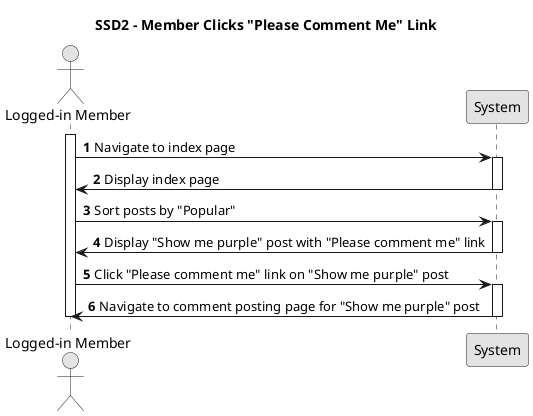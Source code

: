 @startuml SSD2
skinparam monochrome true
skinparam packageStyle rectangle
skinparam shadowing false

title SSD2 - Member Clicks "Please Comment Me" Link

autonumber

actor "Logged-in Member" as Member
participant "System" as System

activate Member
    Member -> System: Navigate to index page
    activate System
        System -> Member: Display index page
    deactivate System

    Member -> System: Sort posts by "Popular"
    activate System
        System -> Member: Display "Show me purple" post with "Please comment me" link
    deactivate System

    Member -> System: Click "Please comment me" link on "Show me purple" post
    activate System
        System -> Member: Navigate to comment posting page for "Show me purple" post
    deactivate System
    deactivate Member
@enduml
